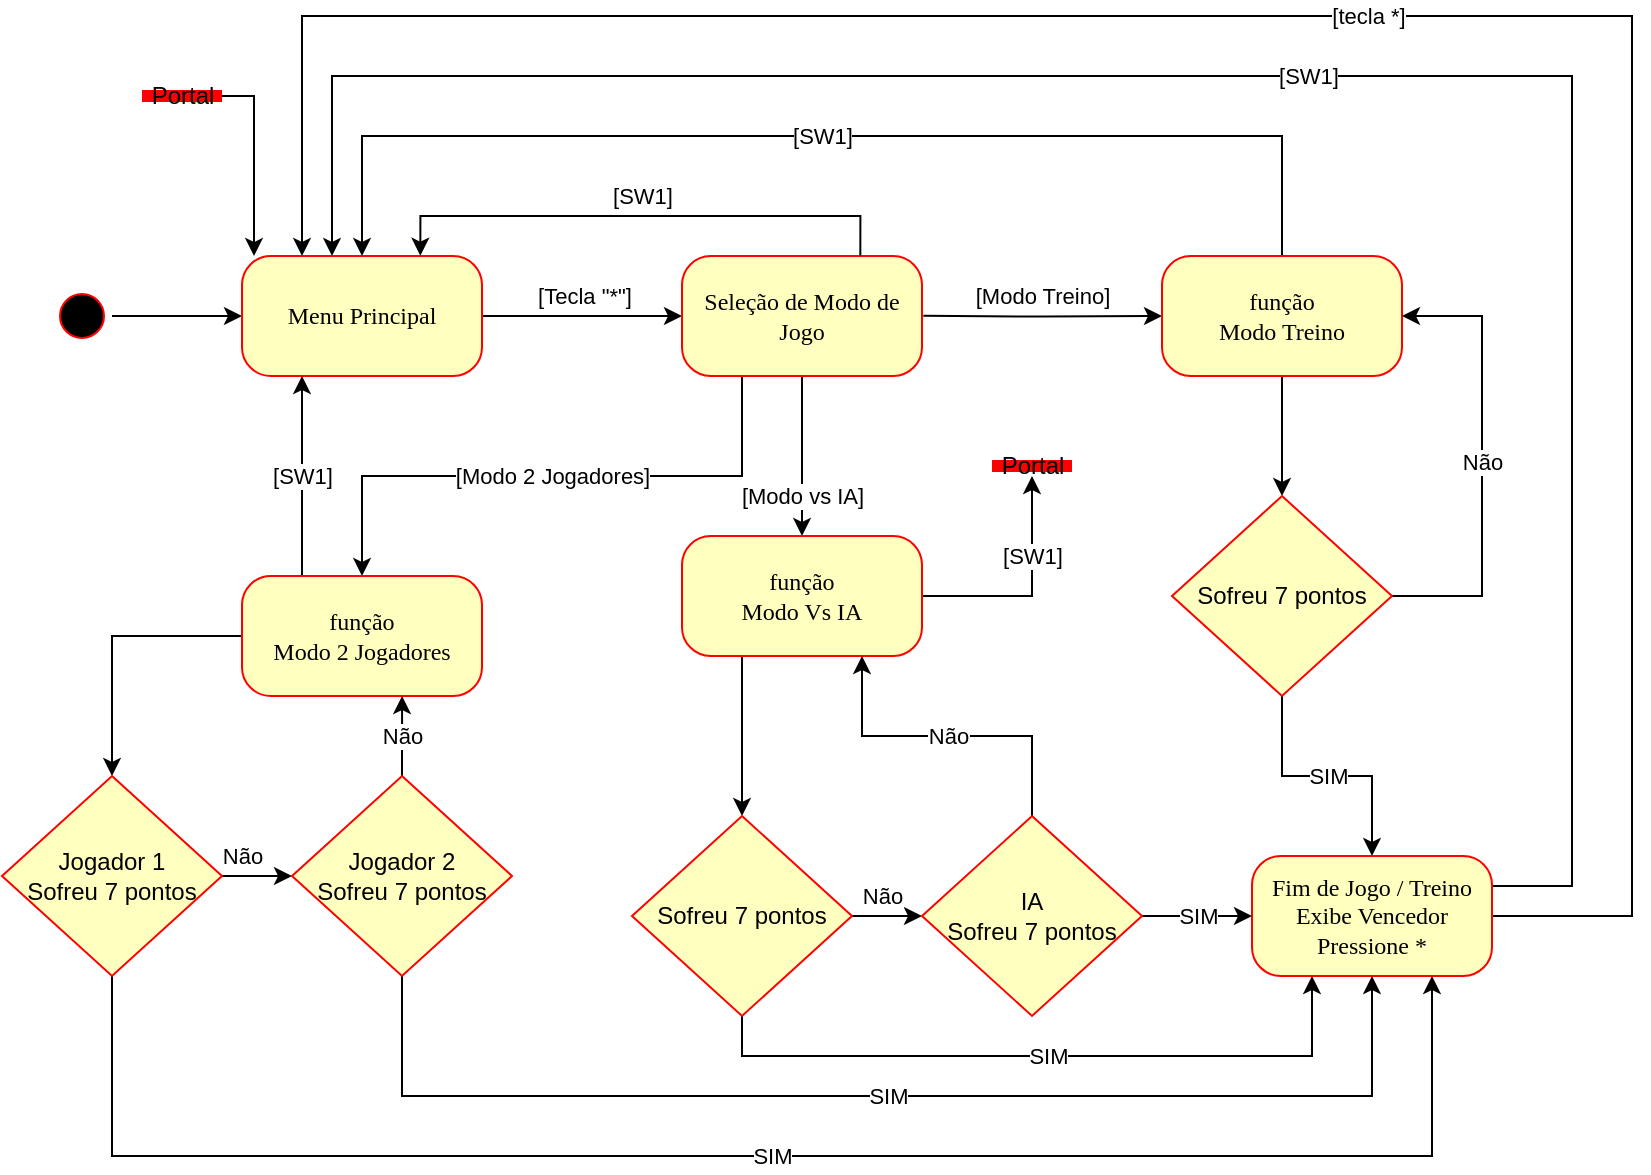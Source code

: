 <mxfile version="10.9.2" type="device"><diagram name="Page-1" id="58cdce13-f638-feb5-8d6f-7d28b1aa9fa0"><mxGraphModel dx="1394" dy="715" grid="1" gridSize="10" guides="1" tooltips="1" connect="1" arrows="1" fold="1" page="1" pageScale="1" pageWidth="1100" pageHeight="850" background="#ffffff" math="0" shadow="0"><root><mxCell id="0"/><mxCell id="1" parent="0"/><mxCell id="9t-VSKhqvX1m-L_nayF_-3" style="edgeStyle=orthogonalEdgeStyle;rounded=0;orthogonalLoop=1;jettySize=auto;html=1;exitX=0.5;exitY=0;exitDx=0;exitDy=0;entryX=0;entryY=0.5;entryDx=0;entryDy=0;" parent="1" source="382b91b5511bd0f7-1" target="382b91b5511bd0f7-6" edge="1"><mxGeometry relative="1" as="geometry"/></mxCell><mxCell id="382b91b5511bd0f7-1" value="" style="ellipse;html=1;shape=startState;fillColor=#000000;strokeColor=#ff0000;rounded=1;shadow=0;comic=0;labelBackgroundColor=none;fontFamily=Verdana;fontSize=12;fontColor=#000000;align=center;direction=south;" parent="1" vertex="1"><mxGeometry x="150" y="285" width="30" height="30" as="geometry"/></mxCell><mxCell id="9t-VSKhqvX1m-L_nayF_-2" value="[Tecla &quot;*&quot;]" style="edgeStyle=orthogonalEdgeStyle;rounded=0;orthogonalLoop=1;jettySize=auto;html=1;exitX=1;exitY=0.5;exitDx=0;exitDy=0;entryX=0;entryY=0.5;entryDx=0;entryDy=0;" parent="1" source="382b91b5511bd0f7-6" target="9t-VSKhqvX1m-L_nayF_-1" edge="1"><mxGeometry x="0.006" y="10" relative="1" as="geometry"><mxPoint as="offset"/></mxGeometry></mxCell><mxCell id="382b91b5511bd0f7-6" value="Menu Principal" style="rounded=1;whiteSpace=wrap;html=1;arcSize=24;fillColor=#ffffc0;strokeColor=#ff0000;shadow=0;comic=0;labelBackgroundColor=none;fontFamily=Verdana;fontSize=12;fontColor=#000000;align=center;" parent="1" vertex="1"><mxGeometry x="245" y="270" width="120" height="60" as="geometry"/></mxCell><mxCell id="9t-VSKhqvX1m-L_nayF_-5" value="[Modo Treino]&lt;br&gt;" style="edgeStyle=orthogonalEdgeStyle;rounded=0;orthogonalLoop=1;jettySize=auto;html=1;exitX=1;exitY=0.5;exitDx=0;exitDy=0;entryX=0;entryY=0.5;entryDx=0;entryDy=0;" parent="1" target="ay-LNW8cjTJu17GlhmnQ-3" edge="1"><mxGeometry x="-0.006" y="10" relative="1" as="geometry"><mxPoint x="585.667" y="299.833" as="sourcePoint"/><mxPoint x="685.667" y="299.833" as="targetPoint"/><mxPoint as="offset"/></mxGeometry></mxCell><mxCell id="ay-LNW8cjTJu17GlhmnQ-11" value="[Modo vs IA]" style="edgeStyle=orthogonalEdgeStyle;rounded=0;orthogonalLoop=1;jettySize=auto;html=1;exitX=0.5;exitY=1;exitDx=0;exitDy=0;entryX=0.5;entryY=0;entryDx=0;entryDy=0;" parent="1" source="9t-VSKhqvX1m-L_nayF_-1" target="ay-LNW8cjTJu17GlhmnQ-1" edge="1"><mxGeometry x="0.5" relative="1" as="geometry"><Array as="points"><mxPoint x="525" y="370"/><mxPoint x="525" y="370"/></Array><mxPoint as="offset"/></mxGeometry></mxCell><mxCell id="ay-LNW8cjTJu17GlhmnQ-19" value="[Modo 2 Jogadores]" style="edgeStyle=orthogonalEdgeStyle;rounded=0;orthogonalLoop=1;jettySize=auto;html=1;exitX=0.25;exitY=1;exitDx=0;exitDy=0;entryX=0.5;entryY=0;entryDx=0;entryDy=0;" parent="1" source="9t-VSKhqvX1m-L_nayF_-1" target="9t-VSKhqvX1m-L_nayF_-16" edge="1"><mxGeometry relative="1" as="geometry"><Array as="points"><mxPoint x="495" y="380"/><mxPoint x="305" y="380"/></Array></mxGeometry></mxCell><mxCell id="9t-VSKhqvX1m-L_nayF_-1" value="Seleção de Modo de Jogo" style="rounded=1;whiteSpace=wrap;html=1;arcSize=24;fillColor=#ffffc0;strokeColor=#ff0000;shadow=0;comic=0;labelBackgroundColor=none;fontFamily=Verdana;fontSize=12;fontColor=#000000;align=center;" parent="1" vertex="1"><mxGeometry x="465" y="270" width="120" height="60" as="geometry"/></mxCell><mxCell id="9t-VSKhqvX1m-L_nayF_-14" value="[SW1]" style="edgeStyle=orthogonalEdgeStyle;rounded=0;orthogonalLoop=1;jettySize=auto;html=1;exitX=0.5;exitY=0;exitDx=0;exitDy=0;entryX=0.5;entryY=0;entryDx=0;entryDy=0;" parent="1" edge="1"><mxGeometry x="-0.003" y="-10" relative="1" as="geometry"><mxPoint x="554.167" y="269.833" as="sourcePoint"/><mxPoint x="334.167" y="269.833" as="targetPoint"/><Array as="points"><mxPoint x="554.5" y="250"/><mxPoint x="334.5" y="250"/></Array><mxPoint as="offset"/></mxGeometry></mxCell><mxCell id="ay-LNW8cjTJu17GlhmnQ-26" style="edgeStyle=orthogonalEdgeStyle;rounded=0;orthogonalLoop=1;jettySize=auto;html=1;exitX=0;exitY=0.5;exitDx=0;exitDy=0;" parent="1" source="9t-VSKhqvX1m-L_nayF_-16" target="ay-LNW8cjTJu17GlhmnQ-21" edge="1"><mxGeometry relative="1" as="geometry"/></mxCell><mxCell id="ay-LNW8cjTJu17GlhmnQ-40" value="[SW1]" style="edgeStyle=orthogonalEdgeStyle;rounded=0;orthogonalLoop=1;jettySize=auto;html=1;exitX=0.25;exitY=0;exitDx=0;exitDy=0;entryX=0.25;entryY=1;entryDx=0;entryDy=0;" parent="1" source="9t-VSKhqvX1m-L_nayF_-16" target="382b91b5511bd0f7-6" edge="1"><mxGeometry relative="1" as="geometry"/></mxCell><mxCell id="9t-VSKhqvX1m-L_nayF_-16" value="função &lt;br&gt;Modo 2 Jogadores&lt;br&gt;" style="rounded=1;whiteSpace=wrap;html=1;arcSize=24;fillColor=#ffffc0;strokeColor=#ff0000;shadow=0;comic=0;labelBackgroundColor=none;fontFamily=Verdana;fontSize=12;fontColor=#000000;align=center;" parent="1" vertex="1"><mxGeometry x="245" y="430" width="120" height="60" as="geometry"/></mxCell><mxCell id="ay-LNW8cjTJu17GlhmnQ-13" style="edgeStyle=orthogonalEdgeStyle;rounded=0;orthogonalLoop=1;jettySize=auto;html=1;exitX=0.25;exitY=1;exitDx=0;exitDy=0;entryX=0.5;entryY=0;entryDx=0;entryDy=0;" parent="1" source="ay-LNW8cjTJu17GlhmnQ-1" target="ay-LNW8cjTJu17GlhmnQ-12" edge="1"><mxGeometry relative="1" as="geometry"/></mxCell><mxCell id="ay-LNW8cjTJu17GlhmnQ-46" value="[SW1]" style="edgeStyle=orthogonalEdgeStyle;rounded=0;orthogonalLoop=1;jettySize=auto;html=1;exitX=1;exitY=0.5;exitDx=0;exitDy=0;" parent="1" source="ay-LNW8cjTJu17GlhmnQ-1" target="ay-LNW8cjTJu17GlhmnQ-41" edge="1"><mxGeometry x="-0.043" y="20" relative="1" as="geometry"><mxPoint x="20" y="-20" as="offset"/></mxGeometry></mxCell><mxCell id="ay-LNW8cjTJu17GlhmnQ-1" value="função&lt;br&gt;Modo Vs IA&lt;br&gt;" style="rounded=1;whiteSpace=wrap;html=1;arcSize=24;fillColor=#ffffc0;strokeColor=#ff0000;shadow=0;comic=0;labelBackgroundColor=none;fontFamily=Verdana;fontSize=12;fontColor=#000000;align=center;" parent="1" vertex="1"><mxGeometry x="465" y="410" width="120" height="60" as="geometry"/></mxCell><mxCell id="ay-LNW8cjTJu17GlhmnQ-32" value="[tecla *]" style="edgeStyle=orthogonalEdgeStyle;rounded=0;orthogonalLoop=1;jettySize=auto;html=1;exitX=1;exitY=0.5;exitDx=0;exitDy=0;entryX=0.25;entryY=0;entryDx=0;entryDy=0;" parent="1" source="ay-LNW8cjTJu17GlhmnQ-2" target="382b91b5511bd0f7-6" edge="1"><mxGeometry relative="1" as="geometry"><mxPoint x="245" y="180" as="targetPoint"/><Array as="points"><mxPoint x="940" y="600"/><mxPoint x="940" y="150"/><mxPoint x="275" y="150"/></Array></mxGeometry></mxCell><mxCell id="3ci6IDbA6ue6p9DDmeso-1" value="[SW1]" style="edgeStyle=orthogonalEdgeStyle;rounded=0;orthogonalLoop=1;jettySize=auto;html=1;exitX=1;exitY=0.25;exitDx=0;exitDy=0;entryX=0.375;entryY=0;entryDx=0;entryDy=0;entryPerimeter=0;" edge="1" parent="1" source="ay-LNW8cjTJu17GlhmnQ-2" target="382b91b5511bd0f7-6"><mxGeometry relative="1" as="geometry"><Array as="points"><mxPoint x="910" y="585"/><mxPoint x="910" y="180"/><mxPoint x="290" y="180"/></Array></mxGeometry></mxCell><mxCell id="ay-LNW8cjTJu17GlhmnQ-2" value="Fim de Jogo / Treino&lt;br&gt;Exibe Vencedor&lt;br&gt;Pressione *&lt;br&gt;" style="rounded=1;whiteSpace=wrap;html=1;arcSize=24;fillColor=#ffffc0;strokeColor=#ff0000;shadow=0;comic=0;labelBackgroundColor=none;fontFamily=Verdana;fontSize=12;fontColor=#000000;align=center;" parent="1" vertex="1"><mxGeometry x="750" y="570" width="120" height="60" as="geometry"/></mxCell><mxCell id="ay-LNW8cjTJu17GlhmnQ-8" style="edgeStyle=orthogonalEdgeStyle;rounded=0;orthogonalLoop=1;jettySize=auto;html=1;entryX=0.5;entryY=0;entryDx=0;entryDy=0;" parent="1" source="ay-LNW8cjTJu17GlhmnQ-3" target="ay-LNW8cjTJu17GlhmnQ-5" edge="1"><mxGeometry relative="1" as="geometry"/></mxCell><mxCell id="ay-LNW8cjTJu17GlhmnQ-35" value="[SW1]" style="edgeStyle=orthogonalEdgeStyle;rounded=0;orthogonalLoop=1;jettySize=auto;html=1;exitX=0.5;exitY=0;exitDx=0;exitDy=0;entryX=0.5;entryY=0;entryDx=0;entryDy=0;" parent="1" source="ay-LNW8cjTJu17GlhmnQ-3" target="382b91b5511bd0f7-6" edge="1"><mxGeometry relative="1" as="geometry"><Array as="points"><mxPoint x="765" y="210"/><mxPoint x="305" y="210"/></Array></mxGeometry></mxCell><mxCell id="ay-LNW8cjTJu17GlhmnQ-3" value="função&lt;br&gt;Modo Treino&lt;br&gt;" style="rounded=1;whiteSpace=wrap;html=1;arcSize=24;fillColor=#ffffc0;strokeColor=#ff0000;shadow=0;comic=0;labelBackgroundColor=none;fontFamily=Verdana;fontSize=12;fontColor=#000000;align=center;" parent="1" vertex="1"><mxGeometry x="705" y="270" width="120" height="60" as="geometry"/></mxCell><mxCell id="ay-LNW8cjTJu17GlhmnQ-10" value="Não" style="edgeStyle=orthogonalEdgeStyle;rounded=0;orthogonalLoop=1;jettySize=auto;html=1;exitX=1;exitY=0.5;exitDx=0;exitDy=0;entryX=1;entryY=0.5;entryDx=0;entryDy=0;" parent="1" source="ay-LNW8cjTJu17GlhmnQ-5" target="ay-LNW8cjTJu17GlhmnQ-3" edge="1"><mxGeometry relative="1" as="geometry"><Array as="points"><mxPoint x="865" y="440"/><mxPoint x="865" y="300"/></Array></mxGeometry></mxCell><mxCell id="ay-LNW8cjTJu17GlhmnQ-25" value="SIM" style="edgeStyle=orthogonalEdgeStyle;rounded=0;orthogonalLoop=1;jettySize=auto;html=1;exitX=0.5;exitY=1;exitDx=0;exitDy=0;entryX=0.5;entryY=0;entryDx=0;entryDy=0;" parent="1" source="ay-LNW8cjTJu17GlhmnQ-5" target="ay-LNW8cjTJu17GlhmnQ-2" edge="1"><mxGeometry relative="1" as="geometry"/></mxCell><mxCell id="ay-LNW8cjTJu17GlhmnQ-5" value="Sofreu 7 pontos" style="rhombus;whiteSpace=wrap;html=1;fillColor=#ffffc0;strokeColor=#ff0000;" parent="1" vertex="1"><mxGeometry x="710" y="390" width="110" height="100" as="geometry"/></mxCell><mxCell id="ay-LNW8cjTJu17GlhmnQ-23" value="Não" style="edgeStyle=orthogonalEdgeStyle;rounded=0;orthogonalLoop=1;jettySize=auto;html=1;exitX=1;exitY=0.5;exitDx=0;exitDy=0;entryX=0;entryY=0.5;entryDx=0;entryDy=0;" parent="1" source="ay-LNW8cjTJu17GlhmnQ-12" target="ay-LNW8cjTJu17GlhmnQ-14" edge="1"><mxGeometry x="-0.143" y="10" relative="1" as="geometry"><mxPoint as="offset"/></mxGeometry></mxCell><mxCell id="ay-LNW8cjTJu17GlhmnQ-29" value="SIM" style="edgeStyle=orthogonalEdgeStyle;rounded=0;orthogonalLoop=1;jettySize=auto;html=1;exitX=0.5;exitY=1;exitDx=0;exitDy=0;entryX=0.25;entryY=1;entryDx=0;entryDy=0;" parent="1" source="ay-LNW8cjTJu17GlhmnQ-12" target="ay-LNW8cjTJu17GlhmnQ-2" edge="1"><mxGeometry relative="1" as="geometry"><Array as="points"><mxPoint x="495" y="670"/><mxPoint x="780" y="670"/></Array></mxGeometry></mxCell><mxCell id="ay-LNW8cjTJu17GlhmnQ-12" value="Sofreu 7 pontos" style="rhombus;whiteSpace=wrap;html=1;fillColor=#ffffc0;strokeColor=#ff0000;" parent="1" vertex="1"><mxGeometry x="440" y="550" width="110" height="100" as="geometry"/></mxCell><mxCell id="ay-LNW8cjTJu17GlhmnQ-16" value="Não" style="edgeStyle=orthogonalEdgeStyle;rounded=0;orthogonalLoop=1;jettySize=auto;html=1;exitX=0.5;exitY=0;exitDx=0;exitDy=0;entryX=0.75;entryY=1;entryDx=0;entryDy=0;" parent="1" source="ay-LNW8cjTJu17GlhmnQ-14" target="ay-LNW8cjTJu17GlhmnQ-1" edge="1"><mxGeometry relative="1" as="geometry"/></mxCell><mxCell id="ay-LNW8cjTJu17GlhmnQ-18" value="SIM" style="edgeStyle=orthogonalEdgeStyle;rounded=0;orthogonalLoop=1;jettySize=auto;html=1;exitX=1;exitY=0.5;exitDx=0;exitDy=0;entryX=0;entryY=0.5;entryDx=0;entryDy=0;" parent="1" source="ay-LNW8cjTJu17GlhmnQ-14" target="ay-LNW8cjTJu17GlhmnQ-2" edge="1"><mxGeometry relative="1" as="geometry"/></mxCell><mxCell id="ay-LNW8cjTJu17GlhmnQ-14" value="IA&lt;br&gt;Sofreu 7 pontos" style="rhombus;whiteSpace=wrap;html=1;fillColor=#ffffc0;strokeColor=#ff0000;" parent="1" vertex="1"><mxGeometry x="585" y="550" width="110" height="100" as="geometry"/></mxCell><mxCell id="ay-LNW8cjTJu17GlhmnQ-20" value="Não" style="edgeStyle=orthogonalEdgeStyle;rounded=0;orthogonalLoop=1;jettySize=auto;html=1;exitX=1;exitY=0.5;exitDx=0;exitDy=0;entryX=0;entryY=0.5;entryDx=0;entryDy=0;" parent="1" source="ay-LNW8cjTJu17GlhmnQ-21" target="ay-LNW8cjTJu17GlhmnQ-22" edge="1"><mxGeometry x="-0.429" y="10" relative="1" as="geometry"><mxPoint as="offset"/></mxGeometry></mxCell><mxCell id="ay-LNW8cjTJu17GlhmnQ-31" value="SIM" style="edgeStyle=orthogonalEdgeStyle;rounded=0;orthogonalLoop=1;jettySize=auto;html=1;exitX=0.5;exitY=1;exitDx=0;exitDy=0;entryX=0.75;entryY=1;entryDx=0;entryDy=0;" parent="1" source="ay-LNW8cjTJu17GlhmnQ-21" target="ay-LNW8cjTJu17GlhmnQ-2" edge="1"><mxGeometry relative="1" as="geometry"><Array as="points"><mxPoint x="180" y="720"/><mxPoint x="840" y="720"/></Array></mxGeometry></mxCell><mxCell id="ay-LNW8cjTJu17GlhmnQ-21" value="Jogador 1&lt;br&gt;Sofreu 7 pontos&lt;br&gt;" style="rhombus;whiteSpace=wrap;html=1;fillColor=#ffffc0;strokeColor=#ff0000;" parent="1" vertex="1"><mxGeometry x="125" y="530" width="110" height="100" as="geometry"/></mxCell><mxCell id="ay-LNW8cjTJu17GlhmnQ-27" value="Não" style="edgeStyle=orthogonalEdgeStyle;rounded=0;orthogonalLoop=1;jettySize=auto;html=1;exitX=0.5;exitY=0;exitDx=0;exitDy=0;entryX=0.667;entryY=1;entryDx=0;entryDy=0;entryPerimeter=0;" parent="1" source="ay-LNW8cjTJu17GlhmnQ-22" target="9t-VSKhqvX1m-L_nayF_-16" edge="1"><mxGeometry relative="1" as="geometry"/></mxCell><mxCell id="ay-LNW8cjTJu17GlhmnQ-30" value="SIM" style="edgeStyle=orthogonalEdgeStyle;rounded=0;orthogonalLoop=1;jettySize=auto;html=1;exitX=0.5;exitY=1;exitDx=0;exitDy=0;entryX=0.5;entryY=1;entryDx=0;entryDy=0;" parent="1" source="ay-LNW8cjTJu17GlhmnQ-22" target="ay-LNW8cjTJu17GlhmnQ-2" edge="1"><mxGeometry relative="1" as="geometry"><Array as="points"><mxPoint x="325" y="690"/><mxPoint x="810" y="690"/></Array></mxGeometry></mxCell><mxCell id="ay-LNW8cjTJu17GlhmnQ-22" value="Jogador 2&lt;br&gt;Sofreu 7 pontos&lt;br&gt;" style="rhombus;whiteSpace=wrap;html=1;fillColor=#ffffc0;strokeColor=#ff0000;" parent="1" vertex="1"><mxGeometry x="270" y="530" width="110" height="100" as="geometry"/></mxCell><mxCell id="ay-LNW8cjTJu17GlhmnQ-41" value="Portal" style="shape=line;html=1;strokeWidth=6;strokeColor=#ff0000;" parent="1" vertex="1"><mxGeometry x="620" y="370" width="40" height="10" as="geometry"/></mxCell><mxCell id="ay-LNW8cjTJu17GlhmnQ-54" value="" style="edgeStyle=orthogonalEdgeStyle;rounded=0;orthogonalLoop=1;jettySize=auto;html=1;entryX=0.05;entryY=0;entryDx=0;entryDy=0;entryPerimeter=0;" parent="1" source="ay-LNW8cjTJu17GlhmnQ-52" target="382b91b5511bd0f7-6" edge="1"><mxGeometry relative="1" as="geometry"><mxPoint x="215" y="275" as="targetPoint"/><Array as="points"><mxPoint x="251" y="190"/></Array></mxGeometry></mxCell><mxCell id="ay-LNW8cjTJu17GlhmnQ-52" value="Portal" style="shape=line;html=1;strokeWidth=6;strokeColor=#ff0000;" parent="1" vertex="1"><mxGeometry x="195" y="185" width="40" height="10" as="geometry"/></mxCell></root></mxGraphModel></diagram></mxfile>